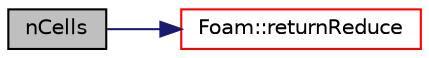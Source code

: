 digraph "nCells"
{
  bgcolor="transparent";
  edge [fontname="Helvetica",fontsize="10",labelfontname="Helvetica",labelfontsize="10"];
  node [fontname="Helvetica",fontsize="10",shape=record];
  rankdir="LR";
  Node640 [label="nCells",height=0.2,width=0.4,color="black", fillcolor="grey75", style="filled", fontcolor="black"];
  Node640 -> Node641 [color="midnightblue",fontsize="10",style="solid",fontname="Helvetica"];
  Node641 [label="Foam::returnReduce",height=0.2,width=0.4,color="red",URL="$a21851.html#a8d528a67d2a9c6fe4fb94bc86872624b"];
}
